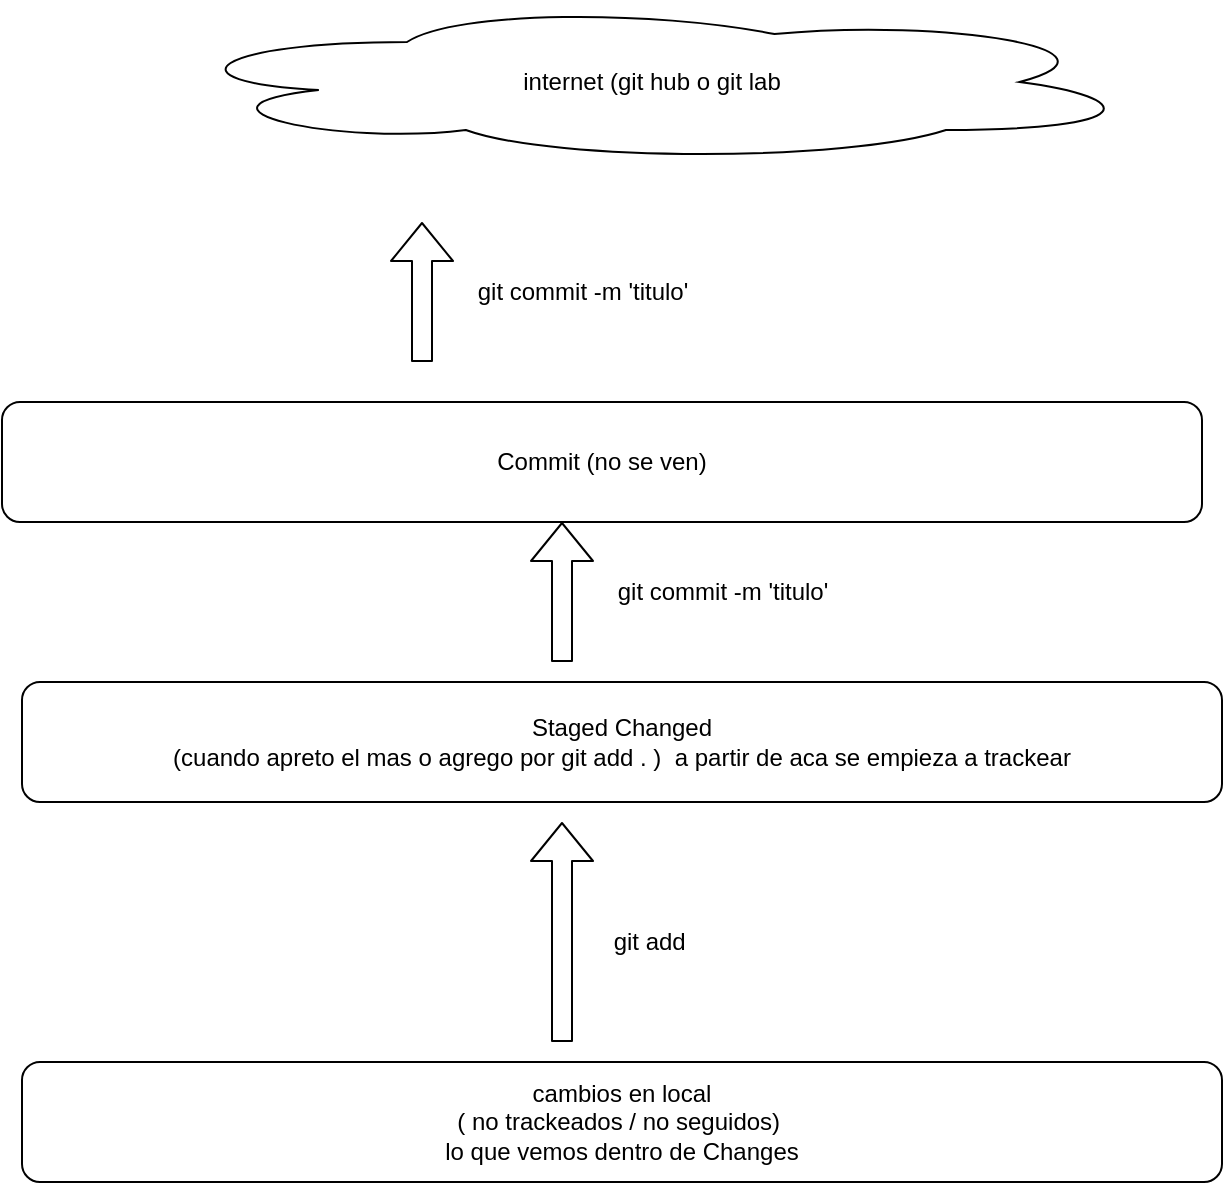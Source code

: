 <mxfile>
    <diagram id="pUaGf_WbPtLbyHNYLtzW" name="Page-1">
        <mxGraphModel dx="971" dy="561" grid="1" gridSize="10" guides="1" tooltips="1" connect="1" arrows="1" fold="1" page="1" pageScale="1" pageWidth="850" pageHeight="1100" math="0" shadow="0">
            <root>
                <mxCell id="0"/>
                <mxCell id="1" parent="0"/>
                <mxCell id="2" value="internet (git hub o git lab" style="ellipse;shape=cloud;whiteSpace=wrap;html=1;" vertex="1" parent="1">
                    <mxGeometry x="150" y="50" width="490" height="80" as="geometry"/>
                </mxCell>
                <mxCell id="3" value="cambios en local &lt;br&gt;( no trackeados / no seguidos)&amp;nbsp;&lt;br&gt;lo que vemos dentro de Changes" style="rounded=1;whiteSpace=wrap;html=1;" vertex="1" parent="1">
                    <mxGeometry x="80" y="580" width="600" height="60" as="geometry"/>
                </mxCell>
                <mxCell id="4" value="Staged Changed &lt;br&gt;(cuando apreto el mas o agrego por git add . )&amp;nbsp; a partir de aca se empieza a trackear" style="rounded=1;whiteSpace=wrap;html=1;" vertex="1" parent="1">
                    <mxGeometry x="80" y="390" width="600" height="60" as="geometry"/>
                </mxCell>
                <mxCell id="5" value="" style="shape=flexArrow;endArrow=classic;html=1;" edge="1" parent="1">
                    <mxGeometry width="50" height="50" relative="1" as="geometry">
                        <mxPoint x="350" y="570" as="sourcePoint"/>
                        <mxPoint x="350" y="460" as="targetPoint"/>
                    </mxGeometry>
                </mxCell>
                <mxCell id="6" value="git add&amp;nbsp;" style="text;html=1;align=center;verticalAlign=middle;resizable=0;points=[];autosize=1;strokeColor=none;fillColor=none;" vertex="1" parent="1">
                    <mxGeometry x="365" y="505" width="60" height="30" as="geometry"/>
                </mxCell>
                <mxCell id="7" value="Commit (no se ven)" style="rounded=1;whiteSpace=wrap;html=1;" vertex="1" parent="1">
                    <mxGeometry x="70" y="250" width="600" height="60" as="geometry"/>
                </mxCell>
                <mxCell id="8" value="" style="shape=flexArrow;endArrow=classic;html=1;" edge="1" parent="1">
                    <mxGeometry width="50" height="50" relative="1" as="geometry">
                        <mxPoint x="350" y="380" as="sourcePoint"/>
                        <mxPoint x="350" y="310" as="targetPoint"/>
                    </mxGeometry>
                </mxCell>
                <mxCell id="9" value="git commit -m 'titulo'" style="text;html=1;align=center;verticalAlign=middle;resizable=0;points=[];autosize=1;strokeColor=none;fillColor=none;" vertex="1" parent="1">
                    <mxGeometry x="365" y="330" width="130" height="30" as="geometry"/>
                </mxCell>
                <mxCell id="10" value="" style="shape=flexArrow;endArrow=classic;html=1;" edge="1" parent="1">
                    <mxGeometry width="50" height="50" relative="1" as="geometry">
                        <mxPoint x="280" y="230" as="sourcePoint"/>
                        <mxPoint x="280" y="160" as="targetPoint"/>
                    </mxGeometry>
                </mxCell>
                <mxCell id="11" value="git commit -m 'titulo'" style="text;html=1;align=center;verticalAlign=middle;resizable=0;points=[];autosize=1;strokeColor=none;fillColor=none;" vertex="1" parent="1">
                    <mxGeometry x="295" y="180" width="130" height="30" as="geometry"/>
                </mxCell>
            </root>
        </mxGraphModel>
    </diagram>
</mxfile>